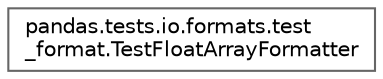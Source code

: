 digraph "Graphical Class Hierarchy"
{
 // LATEX_PDF_SIZE
  bgcolor="transparent";
  edge [fontname=Helvetica,fontsize=10,labelfontname=Helvetica,labelfontsize=10];
  node [fontname=Helvetica,fontsize=10,shape=box,height=0.2,width=0.4];
  rankdir="LR";
  Node0 [id="Node000000",label="pandas.tests.io.formats.test\l_format.TestFloatArrayFormatter",height=0.2,width=0.4,color="grey40", fillcolor="white", style="filled",URL="$db/d59/classpandas_1_1tests_1_1io_1_1formats_1_1test__format_1_1TestFloatArrayFormatter.html",tooltip=" "];
}

